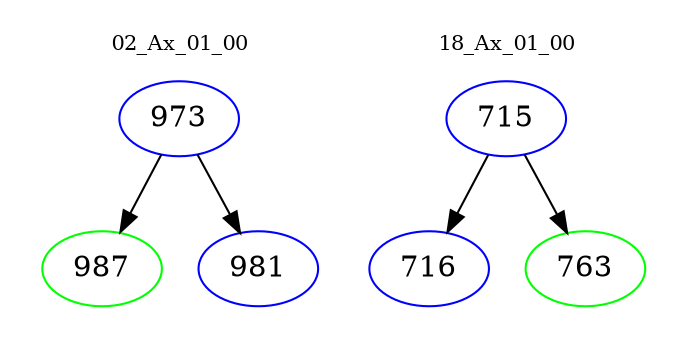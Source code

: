digraph{
subgraph cluster_0 {
color = white
label = "02_Ax_01_00";
fontsize=10;
T0_973 [label="973", color="blue"]
T0_973 -> T0_987 [color="black"]
T0_987 [label="987", color="green"]
T0_973 -> T0_981 [color="black"]
T0_981 [label="981", color="blue"]
}
subgraph cluster_1 {
color = white
label = "18_Ax_01_00";
fontsize=10;
T1_715 [label="715", color="blue"]
T1_715 -> T1_716 [color="black"]
T1_716 [label="716", color="blue"]
T1_715 -> T1_763 [color="black"]
T1_763 [label="763", color="green"]
}
}
